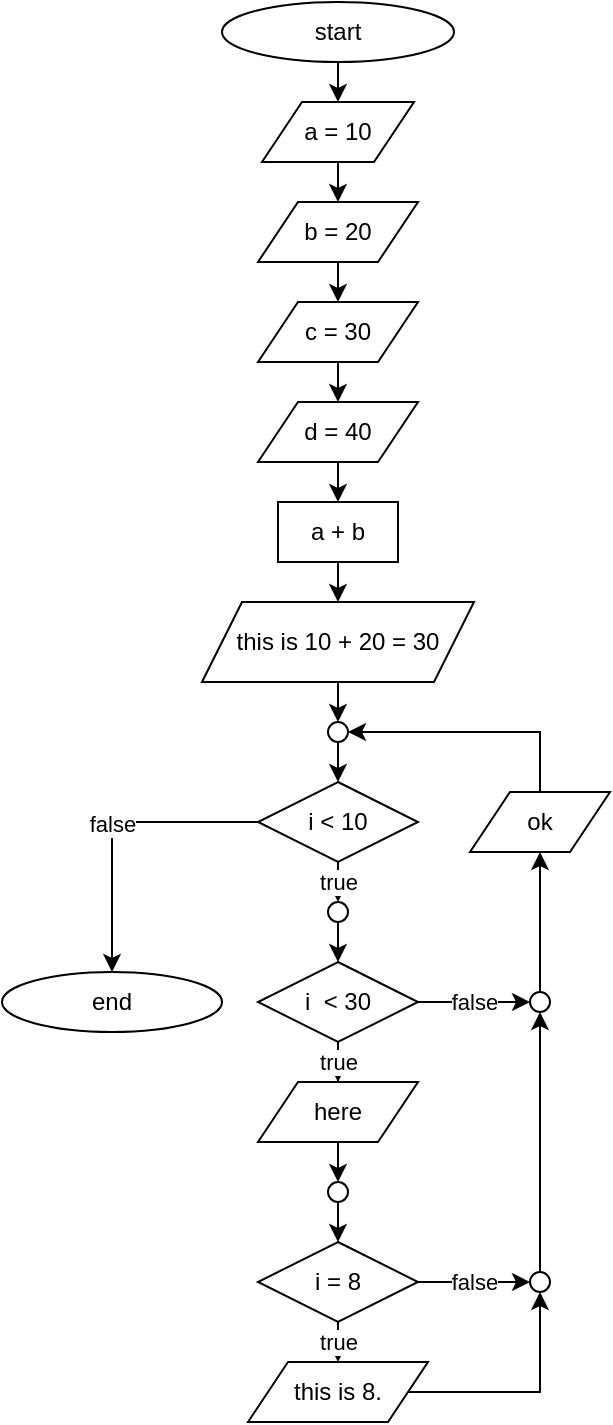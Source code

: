 <mxfile version="24.8.6">
  <diagram name="หน้า-1" id="QE4Hfmm0N3TBhtkOEg7L">
    <mxGraphModel dx="1050" dy="530" grid="1" gridSize="10" guides="1" tooltips="1" connect="1" arrows="1" fold="1" page="1" pageScale="1" pageWidth="827" pageHeight="1169" math="0" shadow="0">
      <root>
        <mxCell id="0" />
        <mxCell id="1" parent="0" />
        <mxCell id="quSyTRJb6MwMndQfZCmx-16" style="edgeStyle=orthogonalEdgeStyle;rounded=0;orthogonalLoop=1;jettySize=auto;html=1;exitX=0.5;exitY=1;exitDx=0;exitDy=0;entryX=0.5;entryY=0;entryDx=0;entryDy=0;" edge="1" parent="1" source="quSyTRJb6MwMndQfZCmx-1" target="quSyTRJb6MwMndQfZCmx-2">
          <mxGeometry relative="1" as="geometry" />
        </mxCell>
        <mxCell id="quSyTRJb6MwMndQfZCmx-1" value="start" style="ellipse;whiteSpace=wrap;html=1;" vertex="1" parent="1">
          <mxGeometry x="356" y="10" width="116" height="30" as="geometry" />
        </mxCell>
        <mxCell id="quSyTRJb6MwMndQfZCmx-17" style="edgeStyle=orthogonalEdgeStyle;rounded=0;orthogonalLoop=1;jettySize=auto;html=1;exitX=0.5;exitY=1;exitDx=0;exitDy=0;entryX=0.5;entryY=0;entryDx=0;entryDy=0;" edge="1" parent="1" source="quSyTRJb6MwMndQfZCmx-2" target="quSyTRJb6MwMndQfZCmx-3">
          <mxGeometry relative="1" as="geometry" />
        </mxCell>
        <mxCell id="quSyTRJb6MwMndQfZCmx-2" value="a = 10" style="shape=parallelogram;perimeter=parallelogramPerimeter;whiteSpace=wrap;html=1;fixedSize=1;" vertex="1" parent="1">
          <mxGeometry x="376" y="60" width="76" height="30" as="geometry" />
        </mxCell>
        <mxCell id="quSyTRJb6MwMndQfZCmx-18" style="edgeStyle=orthogonalEdgeStyle;rounded=0;orthogonalLoop=1;jettySize=auto;html=1;exitX=0.5;exitY=1;exitDx=0;exitDy=0;entryX=0.5;entryY=0;entryDx=0;entryDy=0;" edge="1" parent="1" source="quSyTRJb6MwMndQfZCmx-3" target="quSyTRJb6MwMndQfZCmx-4">
          <mxGeometry relative="1" as="geometry" />
        </mxCell>
        <mxCell id="quSyTRJb6MwMndQfZCmx-3" value="b = 20" style="shape=parallelogram;perimeter=parallelogramPerimeter;whiteSpace=wrap;html=1;fixedSize=1;" vertex="1" parent="1">
          <mxGeometry x="374" y="110" width="80" height="30" as="geometry" />
        </mxCell>
        <mxCell id="quSyTRJb6MwMndQfZCmx-19" style="edgeStyle=orthogonalEdgeStyle;rounded=0;orthogonalLoop=1;jettySize=auto;html=1;exitX=0.5;exitY=1;exitDx=0;exitDy=0;entryX=0.5;entryY=0;entryDx=0;entryDy=0;" edge="1" parent="1" source="quSyTRJb6MwMndQfZCmx-4" target="quSyTRJb6MwMndQfZCmx-5">
          <mxGeometry relative="1" as="geometry" />
        </mxCell>
        <mxCell id="quSyTRJb6MwMndQfZCmx-4" value="c = 30" style="shape=parallelogram;perimeter=parallelogramPerimeter;whiteSpace=wrap;html=1;fixedSize=1;" vertex="1" parent="1">
          <mxGeometry x="374" y="160" width="80" height="30" as="geometry" />
        </mxCell>
        <mxCell id="quSyTRJb6MwMndQfZCmx-20" style="edgeStyle=orthogonalEdgeStyle;rounded=0;orthogonalLoop=1;jettySize=auto;html=1;exitX=0.5;exitY=1;exitDx=0;exitDy=0;entryX=0.5;entryY=0;entryDx=0;entryDy=0;" edge="1" parent="1" source="quSyTRJb6MwMndQfZCmx-5" target="quSyTRJb6MwMndQfZCmx-6">
          <mxGeometry relative="1" as="geometry" />
        </mxCell>
        <mxCell id="quSyTRJb6MwMndQfZCmx-5" value="d = 40" style="shape=parallelogram;perimeter=parallelogramPerimeter;whiteSpace=wrap;html=1;fixedSize=1;" vertex="1" parent="1">
          <mxGeometry x="374" y="210" width="80" height="30" as="geometry" />
        </mxCell>
        <mxCell id="quSyTRJb6MwMndQfZCmx-21" style="edgeStyle=orthogonalEdgeStyle;rounded=0;orthogonalLoop=1;jettySize=auto;html=1;exitX=0.5;exitY=1;exitDx=0;exitDy=0;entryX=0.5;entryY=0;entryDx=0;entryDy=0;" edge="1" parent="1" source="quSyTRJb6MwMndQfZCmx-6" target="quSyTRJb6MwMndQfZCmx-7">
          <mxGeometry relative="1" as="geometry" />
        </mxCell>
        <mxCell id="quSyTRJb6MwMndQfZCmx-6" value="a + b" style="rounded=0;whiteSpace=wrap;html=1;" vertex="1" parent="1">
          <mxGeometry x="384" y="260" width="60" height="30" as="geometry" />
        </mxCell>
        <mxCell id="quSyTRJb6MwMndQfZCmx-22" style="edgeStyle=orthogonalEdgeStyle;rounded=0;orthogonalLoop=1;jettySize=auto;html=1;exitX=0.5;exitY=1;exitDx=0;exitDy=0;entryX=0.5;entryY=0;entryDx=0;entryDy=0;" edge="1" parent="1" source="quSyTRJb6MwMndQfZCmx-7" target="quSyTRJb6MwMndQfZCmx-8">
          <mxGeometry relative="1" as="geometry" />
        </mxCell>
        <mxCell id="quSyTRJb6MwMndQfZCmx-7" value="this is 10 + 20 = 30" style="shape=parallelogram;perimeter=parallelogramPerimeter;whiteSpace=wrap;html=1;fixedSize=1;" vertex="1" parent="1">
          <mxGeometry x="346" y="310" width="136" height="40" as="geometry" />
        </mxCell>
        <mxCell id="quSyTRJb6MwMndQfZCmx-23" style="edgeStyle=orthogonalEdgeStyle;rounded=0;orthogonalLoop=1;jettySize=auto;html=1;exitX=0.5;exitY=1;exitDx=0;exitDy=0;entryX=0.5;entryY=0;entryDx=0;entryDy=0;" edge="1" parent="1" source="quSyTRJb6MwMndQfZCmx-8" target="quSyTRJb6MwMndQfZCmx-9">
          <mxGeometry relative="1" as="geometry" />
        </mxCell>
        <mxCell id="quSyTRJb6MwMndQfZCmx-8" value="" style="ellipse;whiteSpace=wrap;html=1;aspect=fixed;" vertex="1" parent="1">
          <mxGeometry x="409" y="370" width="10" height="10" as="geometry" />
        </mxCell>
        <mxCell id="quSyTRJb6MwMndQfZCmx-24" value="true" style="edgeStyle=orthogonalEdgeStyle;rounded=0;orthogonalLoop=1;jettySize=auto;html=1;exitX=0.5;exitY=1;exitDx=0;exitDy=0;entryX=0.5;entryY=0;entryDx=0;entryDy=0;" edge="1" parent="1" source="quSyTRJb6MwMndQfZCmx-9" target="quSyTRJb6MwMndQfZCmx-14">
          <mxGeometry relative="1" as="geometry" />
        </mxCell>
        <mxCell id="quSyTRJb6MwMndQfZCmx-44" value="false" style="edgeStyle=orthogonalEdgeStyle;rounded=0;orthogonalLoop=1;jettySize=auto;html=1;exitX=0;exitY=0.5;exitDx=0;exitDy=0;entryX=0.5;entryY=0;entryDx=0;entryDy=0;" edge="1" parent="1" source="quSyTRJb6MwMndQfZCmx-9" target="quSyTRJb6MwMndQfZCmx-43">
          <mxGeometry relative="1" as="geometry" />
        </mxCell>
        <mxCell id="quSyTRJb6MwMndQfZCmx-9" value="i &amp;lt; 10" style="rhombus;whiteSpace=wrap;html=1;" vertex="1" parent="1">
          <mxGeometry x="374" y="400" width="80" height="40" as="geometry" />
        </mxCell>
        <mxCell id="quSyTRJb6MwMndQfZCmx-26" value="true" style="edgeStyle=orthogonalEdgeStyle;rounded=0;orthogonalLoop=1;jettySize=auto;html=1;entryX=0.5;entryY=0;entryDx=0;entryDy=0;" edge="1" parent="1" source="quSyTRJb6MwMndQfZCmx-10" target="quSyTRJb6MwMndQfZCmx-11">
          <mxGeometry relative="1" as="geometry" />
        </mxCell>
        <mxCell id="quSyTRJb6MwMndQfZCmx-33" value="false" style="edgeStyle=orthogonalEdgeStyle;rounded=0;orthogonalLoop=1;jettySize=auto;html=1;exitX=1;exitY=0.5;exitDx=0;exitDy=0;entryX=0;entryY=0.5;entryDx=0;entryDy=0;" edge="1" parent="1" source="quSyTRJb6MwMndQfZCmx-10" target="quSyTRJb6MwMndQfZCmx-31">
          <mxGeometry relative="1" as="geometry" />
        </mxCell>
        <mxCell id="quSyTRJb6MwMndQfZCmx-10" value="i&amp;nbsp; &amp;lt; 30" style="rhombus;whiteSpace=wrap;html=1;" vertex="1" parent="1">
          <mxGeometry x="374" y="490" width="80" height="40" as="geometry" />
        </mxCell>
        <mxCell id="quSyTRJb6MwMndQfZCmx-27" style="edgeStyle=orthogonalEdgeStyle;rounded=0;orthogonalLoop=1;jettySize=auto;html=1;exitX=0.5;exitY=1;exitDx=0;exitDy=0;entryX=0.5;entryY=0;entryDx=0;entryDy=0;" edge="1" parent="1" source="quSyTRJb6MwMndQfZCmx-11" target="quSyTRJb6MwMndQfZCmx-15">
          <mxGeometry relative="1" as="geometry" />
        </mxCell>
        <mxCell id="quSyTRJb6MwMndQfZCmx-11" value="here" style="shape=parallelogram;perimeter=parallelogramPerimeter;whiteSpace=wrap;html=1;fixedSize=1;" vertex="1" parent="1">
          <mxGeometry x="374" y="550" width="80" height="30" as="geometry" />
        </mxCell>
        <mxCell id="quSyTRJb6MwMndQfZCmx-29" value="true" style="edgeStyle=orthogonalEdgeStyle;rounded=0;orthogonalLoop=1;jettySize=auto;html=1;exitX=0.5;exitY=1;exitDx=0;exitDy=0;entryX=0.5;entryY=0;entryDx=0;entryDy=0;" edge="1" parent="1" source="quSyTRJb6MwMndQfZCmx-12" target="quSyTRJb6MwMndQfZCmx-13">
          <mxGeometry relative="1" as="geometry" />
        </mxCell>
        <mxCell id="quSyTRJb6MwMndQfZCmx-40" value="false" style="edgeStyle=orthogonalEdgeStyle;rounded=0;orthogonalLoop=1;jettySize=auto;html=1;exitX=1;exitY=0.5;exitDx=0;exitDy=0;entryX=0;entryY=0.5;entryDx=0;entryDy=0;" edge="1" parent="1" source="quSyTRJb6MwMndQfZCmx-12" target="quSyTRJb6MwMndQfZCmx-39">
          <mxGeometry relative="1" as="geometry" />
        </mxCell>
        <mxCell id="quSyTRJb6MwMndQfZCmx-12" value="i = 8" style="rhombus;whiteSpace=wrap;html=1;" vertex="1" parent="1">
          <mxGeometry x="374" y="630" width="80" height="40" as="geometry" />
        </mxCell>
        <mxCell id="quSyTRJb6MwMndQfZCmx-41" style="edgeStyle=orthogonalEdgeStyle;rounded=0;orthogonalLoop=1;jettySize=auto;html=1;exitX=1;exitY=0.5;exitDx=0;exitDy=0;entryX=0.5;entryY=1;entryDx=0;entryDy=0;" edge="1" parent="1" source="quSyTRJb6MwMndQfZCmx-13" target="quSyTRJb6MwMndQfZCmx-39">
          <mxGeometry relative="1" as="geometry" />
        </mxCell>
        <mxCell id="quSyTRJb6MwMndQfZCmx-13" value="this is 8." style="shape=parallelogram;perimeter=parallelogramPerimeter;whiteSpace=wrap;html=1;fixedSize=1;" vertex="1" parent="1">
          <mxGeometry x="369" y="690" width="90" height="30" as="geometry" />
        </mxCell>
        <mxCell id="quSyTRJb6MwMndQfZCmx-25" style="edgeStyle=orthogonalEdgeStyle;rounded=0;orthogonalLoop=1;jettySize=auto;html=1;exitX=0.5;exitY=1;exitDx=0;exitDy=0;entryX=0.5;entryY=0;entryDx=0;entryDy=0;" edge="1" parent="1" source="quSyTRJb6MwMndQfZCmx-14" target="quSyTRJb6MwMndQfZCmx-10">
          <mxGeometry relative="1" as="geometry" />
        </mxCell>
        <mxCell id="quSyTRJb6MwMndQfZCmx-14" value="" style="ellipse;whiteSpace=wrap;html=1;aspect=fixed;" vertex="1" parent="1">
          <mxGeometry x="409" y="460" width="10" height="10" as="geometry" />
        </mxCell>
        <mxCell id="quSyTRJb6MwMndQfZCmx-28" style="edgeStyle=orthogonalEdgeStyle;rounded=0;orthogonalLoop=1;jettySize=auto;html=1;exitX=0.5;exitY=1;exitDx=0;exitDy=0;entryX=0.5;entryY=0;entryDx=0;entryDy=0;" edge="1" parent="1" source="quSyTRJb6MwMndQfZCmx-15" target="quSyTRJb6MwMndQfZCmx-12">
          <mxGeometry relative="1" as="geometry" />
        </mxCell>
        <mxCell id="quSyTRJb6MwMndQfZCmx-15" value="" style="ellipse;whiteSpace=wrap;html=1;aspect=fixed;" vertex="1" parent="1">
          <mxGeometry x="409" y="600" width="10" height="10" as="geometry" />
        </mxCell>
        <mxCell id="quSyTRJb6MwMndQfZCmx-37" style="edgeStyle=orthogonalEdgeStyle;rounded=0;orthogonalLoop=1;jettySize=auto;html=1;exitX=0.5;exitY=0;exitDx=0;exitDy=0;entryX=0.5;entryY=1;entryDx=0;entryDy=0;" edge="1" parent="1" source="quSyTRJb6MwMndQfZCmx-31" target="quSyTRJb6MwMndQfZCmx-36">
          <mxGeometry relative="1" as="geometry" />
        </mxCell>
        <mxCell id="quSyTRJb6MwMndQfZCmx-31" value="" style="ellipse;whiteSpace=wrap;html=1;aspect=fixed;" vertex="1" parent="1">
          <mxGeometry x="510" y="505" width="10" height="10" as="geometry" />
        </mxCell>
        <mxCell id="quSyTRJb6MwMndQfZCmx-38" style="edgeStyle=orthogonalEdgeStyle;rounded=0;orthogonalLoop=1;jettySize=auto;html=1;exitX=0.5;exitY=0;exitDx=0;exitDy=0;entryX=1;entryY=0.5;entryDx=0;entryDy=0;" edge="1" parent="1" source="quSyTRJb6MwMndQfZCmx-36" target="quSyTRJb6MwMndQfZCmx-8">
          <mxGeometry relative="1" as="geometry" />
        </mxCell>
        <mxCell id="quSyTRJb6MwMndQfZCmx-36" value="ok" style="shape=parallelogram;perimeter=parallelogramPerimeter;whiteSpace=wrap;html=1;fixedSize=1;" vertex="1" parent="1">
          <mxGeometry x="480" y="405" width="70" height="30" as="geometry" />
        </mxCell>
        <mxCell id="quSyTRJb6MwMndQfZCmx-42" style="edgeStyle=orthogonalEdgeStyle;rounded=0;orthogonalLoop=1;jettySize=auto;html=1;exitX=0.5;exitY=0;exitDx=0;exitDy=0;entryX=0.5;entryY=1;entryDx=0;entryDy=0;" edge="1" parent="1" source="quSyTRJb6MwMndQfZCmx-39" target="quSyTRJb6MwMndQfZCmx-31">
          <mxGeometry relative="1" as="geometry" />
        </mxCell>
        <mxCell id="quSyTRJb6MwMndQfZCmx-39" value="" style="ellipse;whiteSpace=wrap;html=1;aspect=fixed;" vertex="1" parent="1">
          <mxGeometry x="510" y="645" width="10" height="10" as="geometry" />
        </mxCell>
        <mxCell id="quSyTRJb6MwMndQfZCmx-43" value="end" style="ellipse;whiteSpace=wrap;html=1;" vertex="1" parent="1">
          <mxGeometry x="246" y="495" width="110" height="30" as="geometry" />
        </mxCell>
      </root>
    </mxGraphModel>
  </diagram>
</mxfile>
